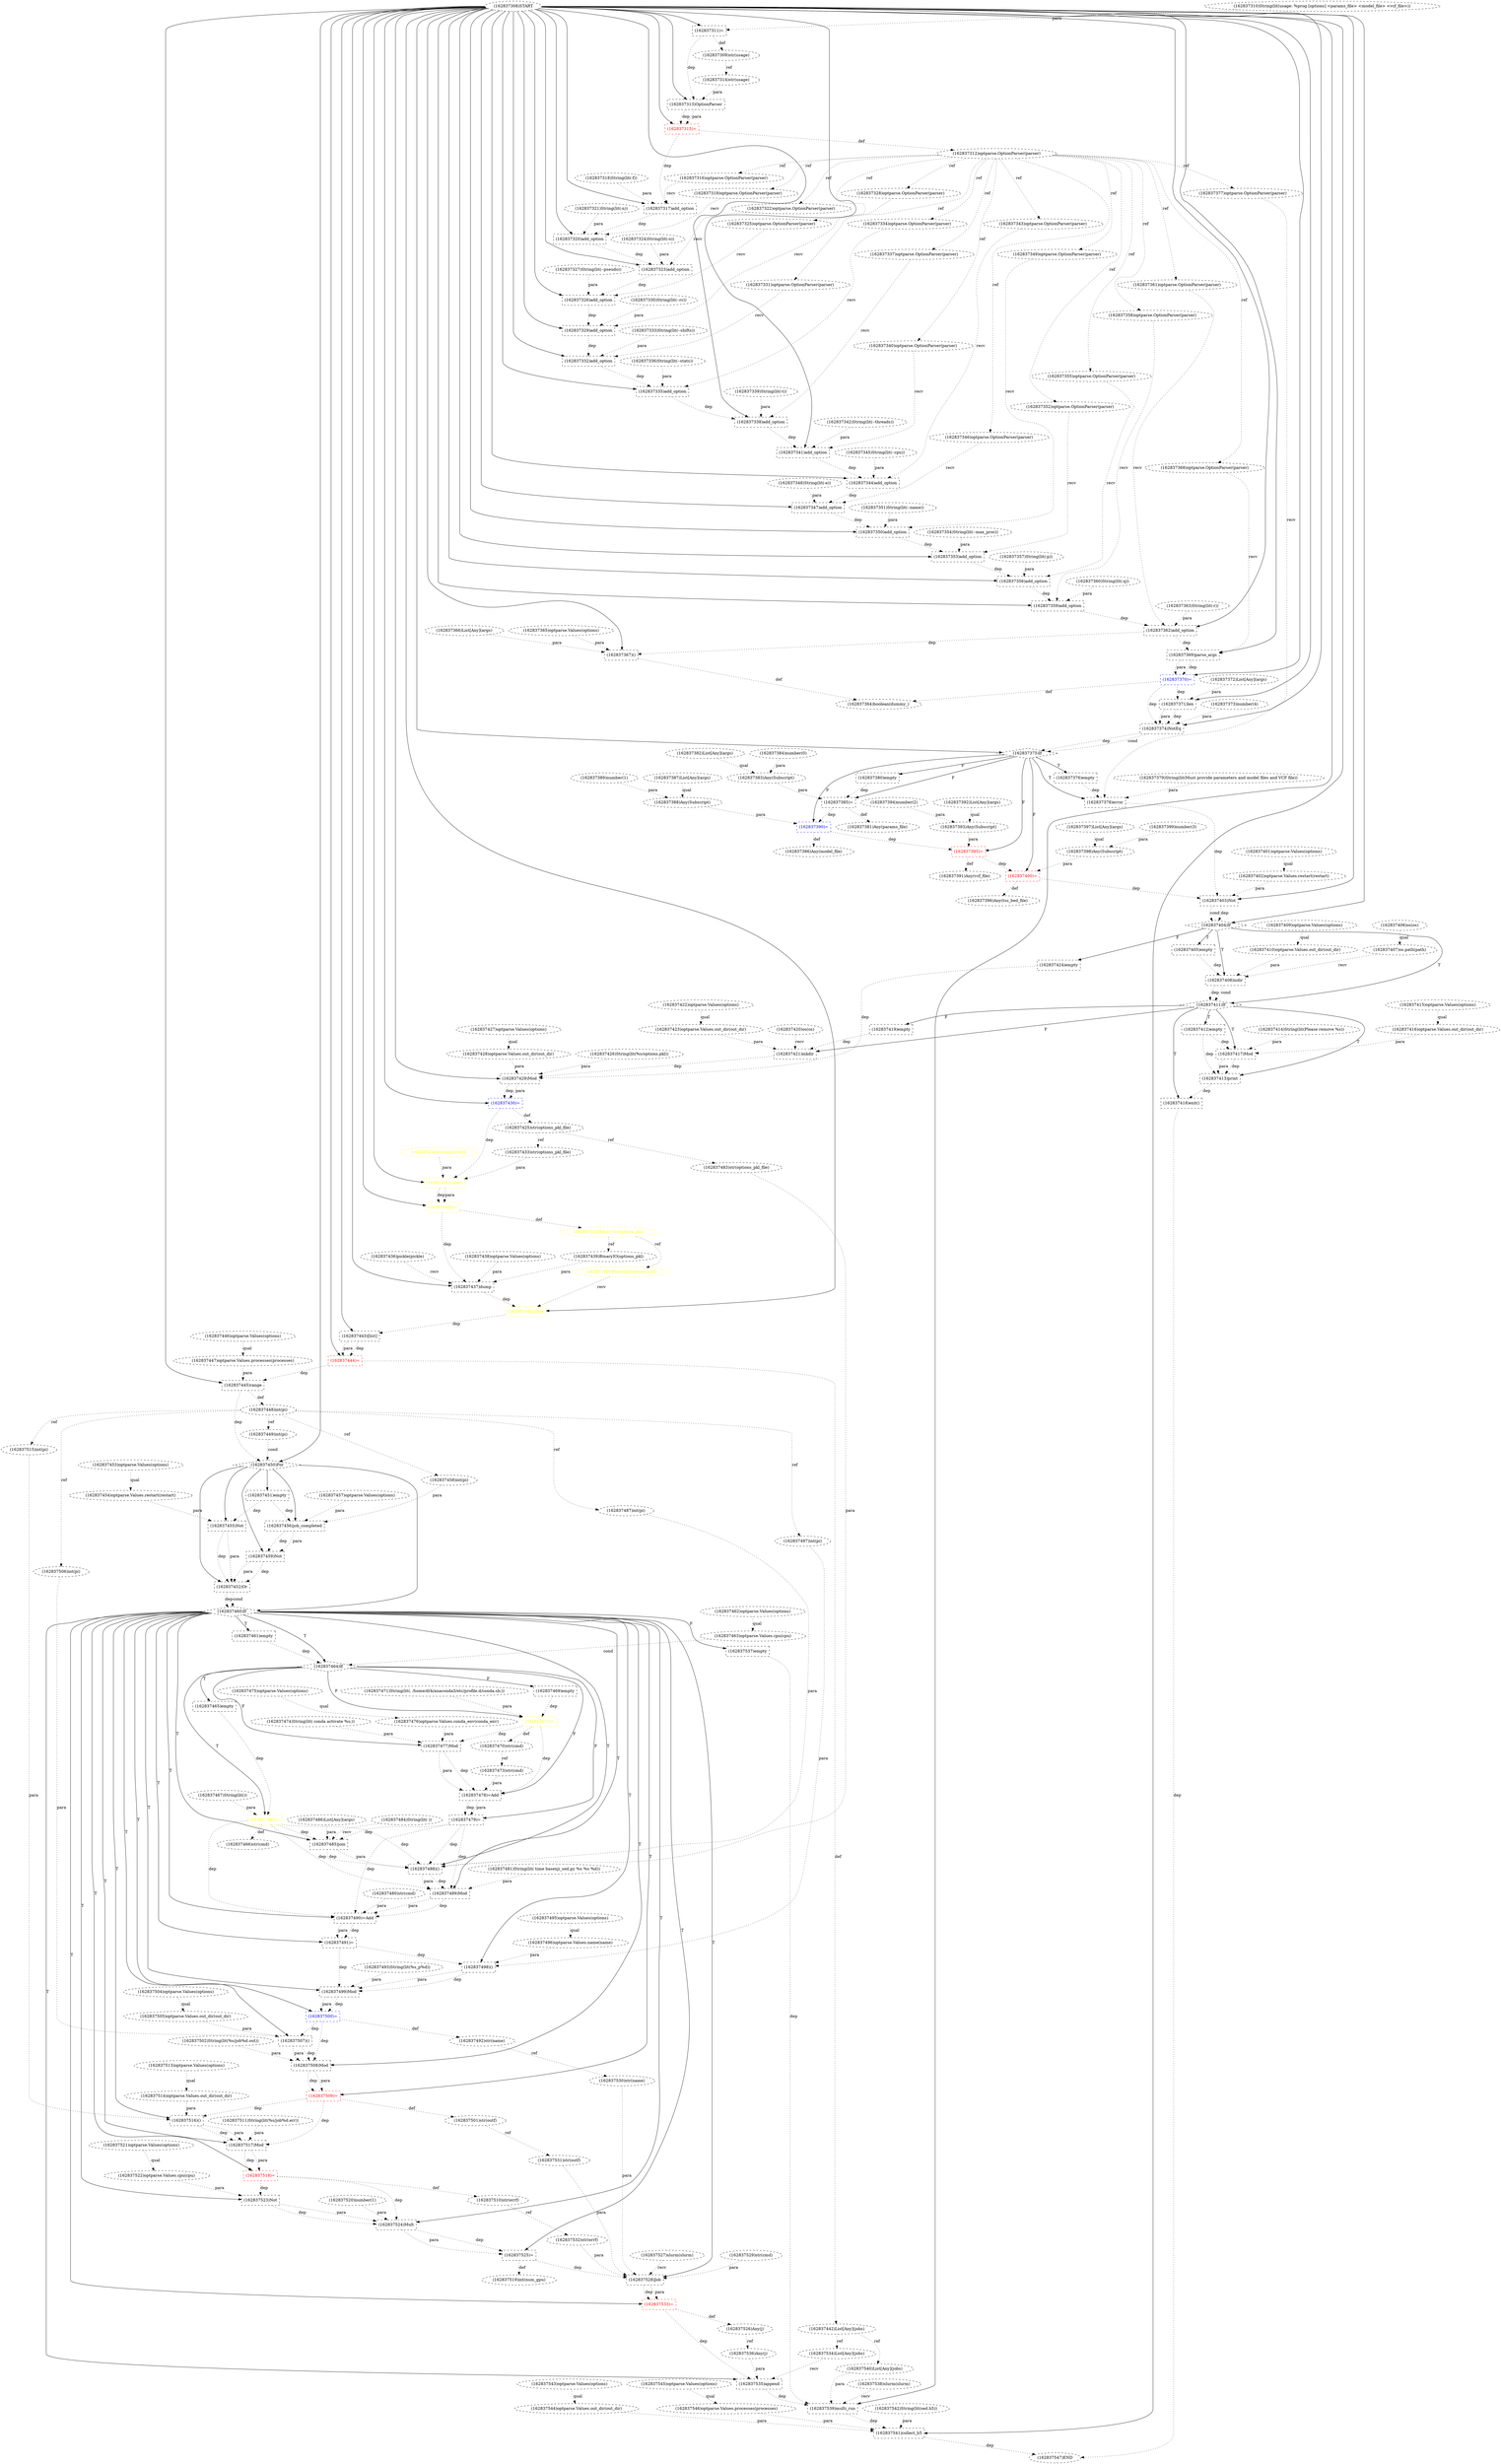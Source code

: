 digraph G {
1 [label="(162837442)List[Any](jobs)" shape=ellipse style=dashed]
2 [label="(162837443)[list]" shape=box style=dashed]
3 [label="(162837500)=" shape=box style=dashed color=blue fontcolor=blue]
4 [label="(162837388)Any(Subscript)" shape=ellipse style=dashed]
5 [label="(162837406)os(os)" shape=ellipse style=dashed]
6 [label="(162837502)String(lit(%s/job%d.out))" shape=ellipse style=dashed]
7 [label="(162837400)=" shape=box style=dashed color=red fontcolor=red]
8 [label="(162837396)Any(tss_bed_file)" shape=ellipse style=dashed]
9 [label="(162837451)empty" shape=box style=dashed]
10 [label="(162837317)add_option" shape=box style=dashed]
11 [label="(162837343)optparse.OptionParser(parser)" shape=ellipse style=dashed]
12 [label="(162837471)String(lit(. /home/drk/anaconda3/etc/profile.d/conda.sh;))" shape=ellipse style=dashed]
13 [label="(162837458)int(pi)" shape=ellipse style=dashed]
14 [label="(162837318)String(lit(-f))" shape=ellipse style=dashed]
15 [label="(162837509)=" shape=box style=dashed color=red fontcolor=red]
16 [label="(162837420)os(os)" shape=ellipse style=dashed]
17 [label="(162837423)optparse.Values.out_dir(out_dir)" shape=ellipse style=dashed]
18 [label="(162837375)If" shape=diamond style=dashed]
19 [label="(162837483)str(options_pkl_file)" shape=ellipse style=dashed]
20 [label="(162837528)Job" shape=box style=dashed]
21 [label="(162837519)int(num_gpu)" shape=ellipse style=dashed]
22 [label="(162837311)=" shape=box style=dashed color=black fontcolor=black]
23 [label="(162837410)optparse.Values.out_dir(out_dir)" shape=ellipse style=dashed]
24 [label="(162837380)empty" shape=box style=dashed]
25 [label="(162837424)empty" shape=box style=dashed]
26 [label="(162837349)optparse.OptionParser(parser)" shape=ellipse style=dashed]
27 [label="(162837383)Any(Subscript)" shape=ellipse style=dashed]
28 [label="(162837357)String(lit(-p))" shape=ellipse style=dashed]
29 [label="(162837435)=" shape=box style=dashed color=yellow fontcolor=yellow]
30 [label="(162837437)dump" shape=box style=dashed]
31 [label="(162837544)optparse.Values.out_dir(out_dir)" shape=ellipse style=dashed]
32 [label="(162837484)String(lit( ))" shape=ellipse style=dashed]
33 [label="(162837369)parse_args" shape=box style=dashed]
34 [label="(162837421)mkdir" shape=box style=dashed]
35 [label="(162837463)optparse.Values.cpu(cpu)" shape=ellipse style=dashed]
36 [label="(162837487)int(pi)" shape=ellipse style=dashed]
37 [label="(162837431)BinaryIO(options_pkl)" shape=ellipse style=dashed color=yellow fontcolor=yellow]
38 [label="(162837378)error" shape=box style=dashed]
39 [label="(162837332)add_option" shape=box style=dashed]
40 [label="(162837347)add_option" shape=box style=dashed]
41 [label="(162837521)optparse.Values(options)" shape=ellipse style=dashed]
42 [label="(162837330)String(lit(--rc))" shape=ellipse style=dashed]
43 [label="(162837326)add_option" shape=box style=dashed]
44 [label="(162837467)String(lit())" shape=ellipse style=dashed]
45 [label="(162837402)optparse.Values.restart(restart)" shape=ellipse style=dashed]
46 [label="(162837489)Mod" shape=box style=dashed]
47 [label="(162837473)str(cmd)" shape=ellipse style=dashed]
48 [label="(162837538)slurm(slurm)" shape=ellipse style=dashed]
49 [label="(162837436)pickle(pickle)" shape=ellipse style=dashed]
50 [label="(162837370)=" shape=box style=dashed color=blue fontcolor=blue]
51 [label="(162837351)String(lit(--name))" shape=ellipse style=dashed]
52 [label="(162837518)=" shape=box style=dashed color=red fontcolor=red]
53 [label="(162837496)optparse.Values.name(name)" shape=ellipse style=dashed]
54 [label="(162837361)optparse.OptionParser(parser)" shape=ellipse style=dashed]
55 [label="(162837440)BinaryIO(options_pkl)" shape=ellipse style=dashed color=yellow fontcolor=yellow]
56 [label="(162837315)=" shape=box style=dashed color=red fontcolor=red]
57 [label="(162837358)optparse.OptionParser(parser)" shape=ellipse style=dashed]
58 [label="(162837445)range" shape=box style=dashed]
59 [label="(162837336)String(lit(--stats))" shape=ellipse style=dashed]
60 [label="(162837532)str(errf)" shape=ellipse style=dashed]
61 [label="(162837457)optparse.Values(options)" shape=ellipse style=dashed]
62 [label="(162837387)List[Any](args)" shape=ellipse style=dashed]
63 [label="(162837474)String(lit( conda activate %s;))" shape=ellipse style=dashed]
64 [label="(162837356)add_option" shape=box style=dashed]
65 [label="(162837413)print" shape=box style=dashed]
66 [label="(162837531)str(outf)" shape=ellipse style=dashed]
67 [label="(162837340)optparse.OptionParser(parser)" shape=ellipse style=dashed]
68 [label="(162837475)optparse.Values(options)" shape=ellipse style=dashed]
69 [label="(162837327)String(lit(--pseudo))" shape=ellipse style=dashed]
70 [label="(162837415)optparse.Values(options)" shape=ellipse style=dashed]
71 [label="(162837316)optparse.OptionParser(parser)" shape=ellipse style=dashed]
72 [label="(162837427)optparse.Values(options)" shape=ellipse style=dashed]
73 [label="(162837391)Any(vcf_file)" shape=ellipse style=dashed]
74 [label="(162837414)String(lit(Please remove %s))" shape=ellipse style=dashed]
75 [label="(162837344)add_option" shape=box style=dashed]
76 [label="(162837404)If" shape=diamond style=dashed]
77 [label="(162837354)String(lit(--max_proc))" shape=ellipse style=dashed]
78 [label="(162837309)str(usage)" shape=ellipse style=dashed]
79 [label="(162837350)add_option" shape=box style=dashed]
80 [label="(162837392)List[Any](args)" shape=ellipse style=dashed]
81 [label="(162837407)os.path(path)" shape=ellipse style=dashed]
82 [label="(162837397)List[Any](args)" shape=ellipse style=dashed]
83 [label="(162837453)optparse.Values(options)" shape=ellipse style=dashed]
84 [label="(162837537)empty" shape=box style=dashed]
85 [label="(162837385)=" shape=box style=dashed color=black fontcolor=black]
86 [label="(162837426)String(lit(%s/options.pkl))" shape=ellipse style=dashed]
87 [label="(162837505)optparse.Values.out_dir(out_dir)" shape=ellipse style=dashed]
88 [label="(162837313)OptionParser" shape=box style=dashed]
89 [label="(162837488)()" shape=box style=dashed]
90 [label="(162837497)int(pi)" shape=ellipse style=dashed]
91 [label="(162837382)List[Any](args)" shape=ellipse style=dashed]
92 [label="(162837446)optparse.Values(options)" shape=ellipse style=dashed]
93 [label="(162837514)optparse.Values.out_dir(out_dir)" shape=ellipse style=dashed]
94 [label="(162837341)add_option" shape=box style=dashed]
95 [label="(162837527)slurm(slurm)" shape=ellipse style=dashed]
96 [label="(162837328)optparse.OptionParser(parser)" shape=ellipse style=dashed]
97 [label="(162837408)isdir" shape=box style=dashed]
98 [label="(162837359)add_option" shape=box style=dashed]
99 [label="(162837541)collect_h5" shape=box style=dashed]
100 [label="(162837438)optparse.Values(options)" shape=ellipse style=dashed]
101 [label="(162837472)=" shape=box style=dashed color=yellow fontcolor=yellow]
102 [label="(162837314)str(usage)" shape=ellipse style=dashed]
103 [label="(162837355)optparse.OptionParser(parser)" shape=ellipse style=dashed]
104 [label="(162837536)Any(j)" shape=ellipse style=dashed]
105 [label="(162837393)Any(Subscript)" shape=ellipse style=dashed]
106 [label="(162837401)optparse.Values(options)" shape=ellipse style=dashed]
107 [label="(162837372)List[Any](args)" shape=ellipse style=dashed]
108 [label="(162837535)append" shape=box style=dashed]
109 [label="(162837362)add_option" shape=box style=dashed]
110 [label="(162837492)str(name)" shape=ellipse style=dashed]
111 [label="(162837523)Not" shape=box style=dashed]
112 [label="(162837493)String(lit(%s_p%d))" shape=ellipse style=dashed]
113 [label="(162837506)int(pi)" shape=ellipse style=dashed]
114 [label="(162837499)Mod" shape=box style=dashed]
115 [label="(162837360)String(lit(-q))" shape=ellipse style=dashed]
116 [label="(162837478)=Add" shape=box style=dashed]
117 [label="(162837428)optparse.Values.out_dir(out_dir)" shape=ellipse style=dashed]
118 [label="(162837433)str(options_pkl_file)" shape=ellipse style=dashed]
119 [label="(162837540)List[Any](jobs)" shape=ellipse style=dashed]
120 [label="(162837452)Or" shape=box style=dashed]
121 [label="(162837374)NotEq" shape=box style=dashed]
122 [label="(162837441)close" shape=box style=dashed color=yellow fontcolor=yellow]
123 [label="(162837352)optparse.OptionParser(parser)" shape=ellipse style=dashed]
124 [label="(162837398)Any(Subscript)" shape=ellipse style=dashed]
125 [label="(162837485)join" shape=box style=dashed]
126 [label="(162837416)optparse.Values.out_dir(out_dir)" shape=ellipse style=dashed]
127 [label="(162837418)exit()" shape=box style=dashed]
128 [label="(162837386)Any(model_file)" shape=ellipse style=dashed]
129 [label="(162837466)str(cmd)" shape=ellipse style=dashed]
130 [label="(162837504)optparse.Values(options)" shape=ellipse style=dashed]
131 [label="(162837394)number(2)" shape=ellipse style=dashed]
132 [label="(162837498)()" shape=box style=dashed]
133 [label="(162837507)()" shape=box style=dashed]
134 [label="(162837465)empty" shape=box style=dashed]
135 [label="(162837319)optparse.OptionParser(parser)" shape=ellipse style=dashed]
136 [label="(162837522)optparse.Values.cpu(cpu)" shape=ellipse style=dashed]
137 [label="(162837530)str(name)" shape=ellipse style=dashed]
138 [label="(162837529)str(cmd)" shape=ellipse style=dashed]
139 [label="(162837539)multi_run" shape=box style=dashed]
140 [label="(162837390)=" shape=box style=dashed color=blue fontcolor=blue]
141 [label="(162837464)If" shape=diamond style=dashed]
142 [label="(162837333)String(lit(--shifts))" shape=ellipse style=dashed]
143 [label="(162837444)=" shape=box style=dashed color=red fontcolor=red]
144 [label="(162837534)List[Any](jobs)" shape=ellipse style=dashed]
145 [label="(162837364)boolean(dummy_)" shape=ellipse style=dashed]
146 [label="(162837459)Not" shape=box style=dashed]
147 [label="(162837517)Mod" shape=box style=dashed]
148 [label="(162837511)String(lit(%s/job%d.err))" shape=ellipse style=dashed]
149 [label="(162837533)=" shape=box style=dashed color=red fontcolor=red]
150 [label="(162837460)If" shape=diamond style=dashed]
151 [label="(162837542)String(lit(sed.h5))" shape=ellipse style=dashed]
152 [label="(162837429)Mod" shape=box style=dashed]
153 [label="(162837525)=" shape=box style=dashed color=black fontcolor=black]
154 [label="(162837338)add_option" shape=box style=dashed]
155 [label="(162837434)String(lit(wb))" shape=ellipse style=dashed color=yellow fontcolor=yellow]
156 [label="(162837479)=" shape=box style=dashed]
157 [label="(162837339)String(lit(-t))" shape=ellipse style=dashed]
158 [label="(162837419)empty" shape=box style=dashed]
159 [label="(162837468)=" shape=box style=dashed color=yellow fontcolor=yellow]
160 [label="(162837329)add_option" shape=box style=dashed]
161 [label="(162837366)List[Any](args)" shape=ellipse style=dashed]
162 [label="(162837520)number(1)" shape=ellipse style=dashed]
163 [label="(162837417)Mod" shape=box style=dashed]
164 [label="(162837425)str(options_pkl_file)" shape=ellipse style=dashed]
165 [label="(162837543)optparse.Values(options)" shape=ellipse style=dashed]
166 [label="(162837334)optparse.OptionParser(parser)" shape=ellipse style=dashed]
167 [label="(162837412)empty" shape=box style=dashed]
168 [label="(162837547)END" style=dashed]
169 [label="(162837513)optparse.Values(options)" shape=ellipse style=dashed]
170 [label="(162837501)str(outf)" shape=ellipse style=dashed]
171 [label="(162837546)optparse.Values.processes(processes)" shape=ellipse style=dashed]
172 [label="(162837367)()" shape=box style=dashed]
173 [label="(162837454)optparse.Values.restart(restart)" shape=ellipse style=dashed]
174 [label="(162837545)optparse.Values(options)" shape=ellipse style=dashed]
175 [label="(162837323)add_option" shape=box style=dashed]
176 [label="(162837346)optparse.OptionParser(parser)" shape=ellipse style=dashed]
177 [label="(162837409)optparse.Values(options)" shape=ellipse style=dashed]
178 [label="(162837363)String(lit(-r))" shape=ellipse style=dashed]
179 [label="(162837491)=" shape=box style=dashed]
180 [label="(162837376)empty" shape=box style=dashed]
181 [label="(162837322)optparse.OptionParser(parser)" shape=ellipse style=dashed]
182 [label="(162837335)add_option" shape=box style=dashed]
183 [label="(162837321)String(lit(-n))" shape=ellipse style=dashed]
184 [label="(162837456)job_completed" shape=box style=dashed]
185 [label="(162837516)()" shape=box style=dashed]
186 [label="(162837480)str(cmd)" shape=ellipse style=dashed]
187 [label="(162837490)=Add" shape=box style=dashed]
188 [label="(162837348)String(lit(-e))" shape=ellipse style=dashed]
189 [label="(162837450)For" shape=diamond style=dashed]
190 [label="(162837365)optparse.Values(options)" shape=ellipse style=dashed]
191 [label="(162837524)Mult" shape=box style=dashed]
192 [label="(162837312)optparse.OptionParser(parser)" shape=ellipse style=dashed]
193 [label="(162837508)Mod" shape=box style=dashed]
194 [label="(162837462)optparse.Values(options)" shape=ellipse style=dashed]
195 [label="(162837455)Not" shape=box style=dashed]
196 [label="(162837447)optparse.Values.processes(processes)" shape=ellipse style=dashed]
197 [label="(162837353)add_option" shape=box style=dashed]
198 [label="(162837403)Not" shape=box style=dashed]
199 [label="(162837461)empty" shape=box style=dashed]
200 [label="(162837337)optparse.OptionParser(parser)" shape=ellipse style=dashed]
201 [label="(162837389)number(1)" shape=ellipse style=dashed]
202 [label="(162837331)optparse.OptionParser(parser)" shape=ellipse style=dashed]
203 [label="(162837470)str(cmd)" shape=ellipse style=dashed]
204 [label="(162837342)String(lit(--threads))" shape=ellipse style=dashed]
205 [label="(162837477)Mod" shape=box style=dashed]
206 [label="(162837405)empty" shape=box style=dashed]
207 [label="(162837469)empty" shape=box style=dashed]
208 [label="(162837368)optparse.OptionParser(parser)" shape=ellipse style=dashed]
209 [label="(162837320)add_option" shape=box style=dashed]
210 [label="(162837495)optparse.Values(options)" shape=ellipse style=dashed]
211 [label="(162837432)open" shape=box style=dashed color=yellow fontcolor=yellow]
212 [label="(162837486)List[Any](args)" shape=ellipse style=dashed]
213 [label="(162837379)String(lit(Must provide parameters and model files and VCF file))" shape=ellipse style=dashed]
214 [label="(162837448)int(pi)" shape=ellipse style=dashed]
215 [label="(162837325)optparse.OptionParser(parser)" shape=ellipse style=dashed]
216 [label="(162837430)=" shape=box style=dashed color=blue fontcolor=blue]
217 [label="(162837449)int(pi)" shape=ellipse style=dashed]
218 [label="(162837476)optparse.Values.conda_env(conda_env)" shape=ellipse style=dashed]
219 [label="(162837384)number(0)" shape=ellipse style=dashed]
220 [label="(162837481)String(lit( time basenji_sed.py %s %s %d))" shape=ellipse style=dashed]
221 [label="(162837324)String(lit(-o))" shape=ellipse style=dashed]
222 [label="(162837439)BinaryIO(options_pkl)" shape=ellipse style=dashed]
223 [label="(162837381)Any(params_file)" shape=ellipse style=dashed]
224 [label="(162837373)number(4)" shape=ellipse style=dashed]
225 [label="(162837422)optparse.Values(options)" shape=ellipse style=dashed]
226 [label="(162837411)If" shape=diamond style=dashed]
227 [label="(162837510)str(errf)" shape=ellipse style=dashed]
228 [label="(162837308)START" style=dashed]
229 [label="(162837371)len" shape=box style=dashed]
230 [label="(162837310)String(lit(usage: %prog [options] <params_file> <model_file> <vcf_file>))" shape=ellipse style=dashed]
231 [label="(162837377)optparse.OptionParser(parser)" shape=ellipse style=dashed]
232 [label="(162837526)Any(j)" shape=ellipse style=dashed]
233 [label="(162837345)String(lit(--cpu))" shape=ellipse style=dashed]
234 [label="(162837515)int(pi)" shape=ellipse style=dashed]
235 [label="(162837399)number(3)" shape=ellipse style=dashed]
236 [label="(162837395)=" shape=box style=dashed color=red fontcolor=red]
143 -> 1 [label="def" style=dotted];
228 -> 2 [label="" style=solid];
122 -> 2 [label="dep" style=dotted];
150 -> 3 [label="T"];
114 -> 3 [label="dep" style=dotted];
114 -> 3 [label="para" style=dotted];
62 -> 4 [label="qual" style=dotted];
201 -> 4 [label="para" style=dotted];
18 -> 7 [label="F"];
124 -> 7 [label="para" style=dotted];
236 -> 7 [label="dep" style=dotted];
7 -> 8 [label="def" style=dotted];
189 -> 9 [label="" style=solid];
228 -> 10 [label="" style=solid];
71 -> 10 [label="recv" style=dotted];
14 -> 10 [label="para" style=dotted];
56 -> 10 [label="dep" style=dotted];
192 -> 11 [label="ref" style=dotted];
214 -> 13 [label="ref" style=dotted];
150 -> 15 [label="T"];
193 -> 15 [label="dep" style=dotted];
193 -> 15 [label="para" style=dotted];
225 -> 17 [label="qual" style=dotted];
228 -> 18 [label="" style=solid];
121 -> 18 [label="dep" style=dotted];
121 -> 18 [label="cond" style=dotted];
164 -> 19 [label="ref" style=dotted];
150 -> 20 [label="T"];
95 -> 20 [label="recv" style=dotted];
138 -> 20 [label="para" style=dotted];
137 -> 20 [label="para" style=dotted];
66 -> 20 [label="para" style=dotted];
60 -> 20 [label="para" style=dotted];
153 -> 20 [label="dep" style=dotted];
153 -> 21 [label="def" style=dotted];
228 -> 22 [label="" style=solid];
230 -> 22 [label="para" style=dotted];
177 -> 23 [label="qual" style=dotted];
18 -> 24 [label="F"];
76 -> 25 [label="F"];
192 -> 26 [label="ref" style=dotted];
91 -> 27 [label="qual" style=dotted];
219 -> 27 [label="para" style=dotted];
228 -> 29 [label="" style=solid];
211 -> 29 [label="dep" style=dotted];
211 -> 29 [label="para" style=dotted];
228 -> 30 [label="" style=solid];
49 -> 30 [label="recv" style=dotted];
100 -> 30 [label="para" style=dotted];
222 -> 30 [label="para" style=dotted];
29 -> 30 [label="dep" style=dotted];
165 -> 31 [label="qual" style=dotted];
228 -> 33 [label="" style=solid];
208 -> 33 [label="recv" style=dotted];
109 -> 33 [label="dep" style=dotted];
226 -> 34 [label="F"];
16 -> 34 [label="recv" style=dotted];
17 -> 34 [label="para" style=dotted];
158 -> 34 [label="dep" style=dotted];
194 -> 35 [label="qual" style=dotted];
214 -> 36 [label="ref" style=dotted];
29 -> 37 [label="def" style=dotted];
18 -> 38 [label="T"];
231 -> 38 [label="recv" style=dotted];
213 -> 38 [label="para" style=dotted];
180 -> 38 [label="dep" style=dotted];
228 -> 39 [label="" style=solid];
202 -> 39 [label="recv" style=dotted];
142 -> 39 [label="para" style=dotted];
160 -> 39 [label="dep" style=dotted];
228 -> 40 [label="" style=solid];
176 -> 40 [label="recv" style=dotted];
188 -> 40 [label="para" style=dotted];
75 -> 40 [label="dep" style=dotted];
228 -> 43 [label="" style=solid];
215 -> 43 [label="recv" style=dotted];
69 -> 43 [label="para" style=dotted];
175 -> 43 [label="dep" style=dotted];
106 -> 45 [label="qual" style=dotted];
150 -> 46 [label="T"];
220 -> 46 [label="para" style=dotted];
89 -> 46 [label="dep" style=dotted];
89 -> 46 [label="para" style=dotted];
156 -> 46 [label="dep" style=dotted];
159 -> 46 [label="dep" style=dotted];
203 -> 47 [label="ref" style=dotted];
228 -> 50 [label="" style=solid];
33 -> 50 [label="dep" style=dotted];
33 -> 50 [label="para" style=dotted];
150 -> 52 [label="T"];
147 -> 52 [label="dep" style=dotted];
147 -> 52 [label="para" style=dotted];
210 -> 53 [label="qual" style=dotted];
192 -> 54 [label="ref" style=dotted];
37 -> 55 [label="ref" style=dotted];
228 -> 56 [label="" style=solid];
88 -> 56 [label="dep" style=dotted];
88 -> 56 [label="para" style=dotted];
192 -> 57 [label="ref" style=dotted];
228 -> 58 [label="" style=solid];
196 -> 58 [label="para" style=dotted];
143 -> 58 [label="dep" style=dotted];
227 -> 60 [label="ref" style=dotted];
228 -> 64 [label="" style=solid];
103 -> 64 [label="recv" style=dotted];
28 -> 64 [label="para" style=dotted];
197 -> 64 [label="dep" style=dotted];
226 -> 65 [label="T"];
163 -> 65 [label="dep" style=dotted];
163 -> 65 [label="para" style=dotted];
167 -> 65 [label="dep" style=dotted];
170 -> 66 [label="ref" style=dotted];
192 -> 67 [label="ref" style=dotted];
192 -> 71 [label="ref" style=dotted];
236 -> 73 [label="def" style=dotted];
228 -> 75 [label="" style=solid];
11 -> 75 [label="recv" style=dotted];
233 -> 75 [label="para" style=dotted];
94 -> 75 [label="dep" style=dotted];
228 -> 76 [label="" style=solid];
198 -> 76 [label="dep" style=dotted];
198 -> 76 [label="cond" style=dotted];
22 -> 78 [label="def" style=dotted];
228 -> 79 [label="" style=solid];
26 -> 79 [label="recv" style=dotted];
51 -> 79 [label="para" style=dotted];
40 -> 79 [label="dep" style=dotted];
5 -> 81 [label="qual" style=dotted];
150 -> 84 [label="F"];
18 -> 85 [label="F"];
27 -> 85 [label="para" style=dotted];
24 -> 85 [label="dep" style=dotted];
130 -> 87 [label="qual" style=dotted];
228 -> 88 [label="" style=solid];
102 -> 88 [label="para" style=dotted];
22 -> 88 [label="dep" style=dotted];
150 -> 89 [label="T"];
19 -> 89 [label="para" style=dotted];
125 -> 89 [label="dep" style=dotted];
125 -> 89 [label="para" style=dotted];
36 -> 89 [label="para" style=dotted];
156 -> 89 [label="dep" style=dotted];
159 -> 89 [label="dep" style=dotted];
214 -> 90 [label="ref" style=dotted];
169 -> 93 [label="qual" style=dotted];
228 -> 94 [label="" style=solid];
67 -> 94 [label="recv" style=dotted];
204 -> 94 [label="para" style=dotted];
154 -> 94 [label="dep" style=dotted];
192 -> 96 [label="ref" style=dotted];
76 -> 97 [label="T"];
81 -> 97 [label="recv" style=dotted];
23 -> 97 [label="para" style=dotted];
206 -> 97 [label="dep" style=dotted];
228 -> 98 [label="" style=solid];
57 -> 98 [label="recv" style=dotted];
115 -> 98 [label="para" style=dotted];
64 -> 98 [label="dep" style=dotted];
228 -> 99 [label="" style=solid];
151 -> 99 [label="para" style=dotted];
31 -> 99 [label="para" style=dotted];
171 -> 99 [label="para" style=dotted];
139 -> 99 [label="dep" style=dotted];
141 -> 101 [label="F"];
12 -> 101 [label="para" style=dotted];
207 -> 101 [label="dep" style=dotted];
78 -> 102 [label="ref" style=dotted];
192 -> 103 [label="ref" style=dotted];
232 -> 104 [label="ref" style=dotted];
80 -> 105 [label="qual" style=dotted];
131 -> 105 [label="para" style=dotted];
150 -> 108 [label="T"];
144 -> 108 [label="recv" style=dotted];
104 -> 108 [label="para" style=dotted];
149 -> 108 [label="dep" style=dotted];
228 -> 109 [label="" style=solid];
54 -> 109 [label="recv" style=dotted];
178 -> 109 [label="para" style=dotted];
98 -> 109 [label="dep" style=dotted];
3 -> 110 [label="def" style=dotted];
150 -> 111 [label="T"];
136 -> 111 [label="para" style=dotted];
52 -> 111 [label="dep" style=dotted];
214 -> 113 [label="ref" style=dotted];
150 -> 114 [label="T"];
112 -> 114 [label="para" style=dotted];
132 -> 114 [label="dep" style=dotted];
132 -> 114 [label="para" style=dotted];
179 -> 114 [label="dep" style=dotted];
141 -> 116 [label="F"];
47 -> 116 [label="para" style=dotted];
205 -> 116 [label="dep" style=dotted];
205 -> 116 [label="para" style=dotted];
101 -> 116 [label="dep" style=dotted];
72 -> 117 [label="qual" style=dotted];
164 -> 118 [label="ref" style=dotted];
1 -> 119 [label="ref" style=dotted];
189 -> 120 [label="" style=solid];
195 -> 120 [label="dep" style=dotted];
195 -> 120 [label="para" style=dotted];
146 -> 120 [label="dep" style=dotted];
146 -> 120 [label="para" style=dotted];
228 -> 121 [label="" style=solid];
229 -> 121 [label="dep" style=dotted];
229 -> 121 [label="para" style=dotted];
224 -> 121 [label="para" style=dotted];
50 -> 121 [label="dep" style=dotted];
228 -> 122 [label="" style=solid];
55 -> 122 [label="recv" style=dotted];
30 -> 122 [label="dep" style=dotted];
192 -> 123 [label="ref" style=dotted];
82 -> 124 [label="qual" style=dotted];
235 -> 124 [label="para" style=dotted];
150 -> 125 [label="T"];
32 -> 125 [label="recv" style=dotted];
212 -> 125 [label="para" style=dotted];
156 -> 125 [label="dep" style=dotted];
159 -> 125 [label="dep" style=dotted];
70 -> 126 [label="qual" style=dotted];
226 -> 127 [label="T"];
65 -> 127 [label="dep" style=dotted];
140 -> 128 [label="def" style=dotted];
159 -> 129 [label="def" style=dotted];
150 -> 132 [label="T"];
53 -> 132 [label="para" style=dotted];
90 -> 132 [label="para" style=dotted];
179 -> 132 [label="dep" style=dotted];
150 -> 133 [label="T"];
87 -> 133 [label="para" style=dotted];
113 -> 133 [label="para" style=dotted];
3 -> 133 [label="dep" style=dotted];
141 -> 134 [label="T"];
192 -> 135 [label="ref" style=dotted];
41 -> 136 [label="qual" style=dotted];
110 -> 137 [label="ref" style=dotted];
228 -> 139 [label="" style=solid];
48 -> 139 [label="recv" style=dotted];
119 -> 139 [label="para" style=dotted];
84 -> 139 [label="dep" style=dotted];
108 -> 139 [label="dep" style=dotted];
18 -> 140 [label="F"];
4 -> 140 [label="para" style=dotted];
85 -> 140 [label="dep" style=dotted];
150 -> 141 [label="T"];
35 -> 141 [label="cond" style=dotted];
199 -> 141 [label="dep" style=dotted];
228 -> 143 [label="" style=solid];
2 -> 143 [label="dep" style=dotted];
2 -> 143 [label="para" style=dotted];
1 -> 144 [label="ref" style=dotted];
172 -> 145 [label="def" style=dotted];
50 -> 145 [label="def" style=dotted];
189 -> 146 [label="" style=solid];
184 -> 146 [label="dep" style=dotted];
184 -> 146 [label="para" style=dotted];
150 -> 147 [label="T"];
148 -> 147 [label="para" style=dotted];
185 -> 147 [label="dep" style=dotted];
185 -> 147 [label="para" style=dotted];
15 -> 147 [label="dep" style=dotted];
150 -> 149 [label="T"];
20 -> 149 [label="dep" style=dotted];
20 -> 149 [label="para" style=dotted];
189 -> 150 [label="" style=solid];
120 -> 150 [label="dep" style=dotted];
120 -> 150 [label="cond" style=dotted];
228 -> 152 [label="" style=solid];
86 -> 152 [label="para" style=dotted];
117 -> 152 [label="para" style=dotted];
25 -> 152 [label="dep" style=dotted];
34 -> 152 [label="dep" style=dotted];
150 -> 153 [label="T"];
191 -> 153 [label="dep" style=dotted];
191 -> 153 [label="para" style=dotted];
228 -> 154 [label="" style=solid];
200 -> 154 [label="recv" style=dotted];
157 -> 154 [label="para" style=dotted];
182 -> 154 [label="dep" style=dotted];
141 -> 156 [label="F"];
116 -> 156 [label="dep" style=dotted];
116 -> 156 [label="para" style=dotted];
226 -> 158 [label="F"];
141 -> 159 [label="T"];
44 -> 159 [label="para" style=dotted];
134 -> 159 [label="dep" style=dotted];
228 -> 160 [label="" style=solid];
96 -> 160 [label="recv" style=dotted];
42 -> 160 [label="para" style=dotted];
43 -> 160 [label="dep" style=dotted];
226 -> 163 [label="T"];
74 -> 163 [label="para" style=dotted];
126 -> 163 [label="para" style=dotted];
167 -> 163 [label="dep" style=dotted];
216 -> 164 [label="def" style=dotted];
192 -> 166 [label="ref" style=dotted];
226 -> 167 [label="T"];
99 -> 168 [label="dep" style=dotted];
127 -> 168 [label="dep" style=dotted];
15 -> 170 [label="def" style=dotted];
174 -> 171 [label="qual" style=dotted];
228 -> 172 [label="" style=solid];
190 -> 172 [label="para" style=dotted];
161 -> 172 [label="para" style=dotted];
109 -> 172 [label="dep" style=dotted];
83 -> 173 [label="qual" style=dotted];
228 -> 175 [label="" style=solid];
181 -> 175 [label="recv" style=dotted];
221 -> 175 [label="para" style=dotted];
209 -> 175 [label="dep" style=dotted];
192 -> 176 [label="ref" style=dotted];
150 -> 179 [label="T"];
187 -> 179 [label="dep" style=dotted];
187 -> 179 [label="para" style=dotted];
18 -> 180 [label="T"];
192 -> 181 [label="ref" style=dotted];
228 -> 182 [label="" style=solid];
166 -> 182 [label="recv" style=dotted];
59 -> 182 [label="para" style=dotted];
39 -> 182 [label="dep" style=dotted];
189 -> 184 [label="" style=solid];
61 -> 184 [label="para" style=dotted];
13 -> 184 [label="para" style=dotted];
9 -> 184 [label="dep" style=dotted];
150 -> 185 [label="T"];
93 -> 185 [label="para" style=dotted];
234 -> 185 [label="para" style=dotted];
15 -> 185 [label="dep" style=dotted];
150 -> 187 [label="T"];
186 -> 187 [label="para" style=dotted];
46 -> 187 [label="dep" style=dotted];
46 -> 187 [label="para" style=dotted];
156 -> 187 [label="dep" style=dotted];
159 -> 187 [label="dep" style=dotted];
228 -> 189 [label="" style=solid];
58 -> 189 [label="dep" style=dotted];
217 -> 189 [label="cond" style=dotted];
150 -> 191 [label="T"];
162 -> 191 [label="para" style=dotted];
111 -> 191 [label="dep" style=dotted];
111 -> 191 [label="para" style=dotted];
52 -> 191 [label="dep" style=dotted];
56 -> 192 [label="def" style=dotted];
150 -> 193 [label="T"];
6 -> 193 [label="para" style=dotted];
133 -> 193 [label="dep" style=dotted];
133 -> 193 [label="para" style=dotted];
3 -> 193 [label="dep" style=dotted];
189 -> 195 [label="" style=solid];
173 -> 195 [label="para" style=dotted];
9 -> 195 [label="dep" style=dotted];
92 -> 196 [label="qual" style=dotted];
228 -> 197 [label="" style=solid];
123 -> 197 [label="recv" style=dotted];
77 -> 197 [label="para" style=dotted];
79 -> 197 [label="dep" style=dotted];
228 -> 198 [label="" style=solid];
45 -> 198 [label="para" style=dotted];
38 -> 198 [label="dep" style=dotted];
7 -> 198 [label="dep" style=dotted];
150 -> 199 [label="T"];
192 -> 200 [label="ref" style=dotted];
192 -> 202 [label="ref" style=dotted];
101 -> 203 [label="def" style=dotted];
141 -> 205 [label="F"];
63 -> 205 [label="para" style=dotted];
218 -> 205 [label="para" style=dotted];
101 -> 205 [label="dep" style=dotted];
76 -> 206 [label="T"];
141 -> 207 [label="F"];
192 -> 208 [label="ref" style=dotted];
228 -> 209 [label="" style=solid];
135 -> 209 [label="recv" style=dotted];
183 -> 209 [label="para" style=dotted];
10 -> 209 [label="dep" style=dotted];
228 -> 211 [label="" style=solid];
118 -> 211 [label="para" style=dotted];
155 -> 211 [label="para" style=dotted];
216 -> 211 [label="dep" style=dotted];
58 -> 214 [label="def" style=dotted];
192 -> 215 [label="ref" style=dotted];
228 -> 216 [label="" style=solid];
152 -> 216 [label="dep" style=dotted];
152 -> 216 [label="para" style=dotted];
214 -> 217 [label="ref" style=dotted];
68 -> 218 [label="qual" style=dotted];
37 -> 222 [label="ref" style=dotted];
85 -> 223 [label="def" style=dotted];
76 -> 226 [label="T"];
97 -> 226 [label="dep" style=dotted];
97 -> 226 [label="cond" style=dotted];
52 -> 227 [label="def" style=dotted];
228 -> 229 [label="" style=solid];
107 -> 229 [label="para" style=dotted];
50 -> 229 [label="dep" style=dotted];
192 -> 231 [label="ref" style=dotted];
149 -> 232 [label="def" style=dotted];
214 -> 234 [label="ref" style=dotted];
18 -> 236 [label="F"];
105 -> 236 [label="para" style=dotted];
140 -> 236 [label="dep" style=dotted];
}